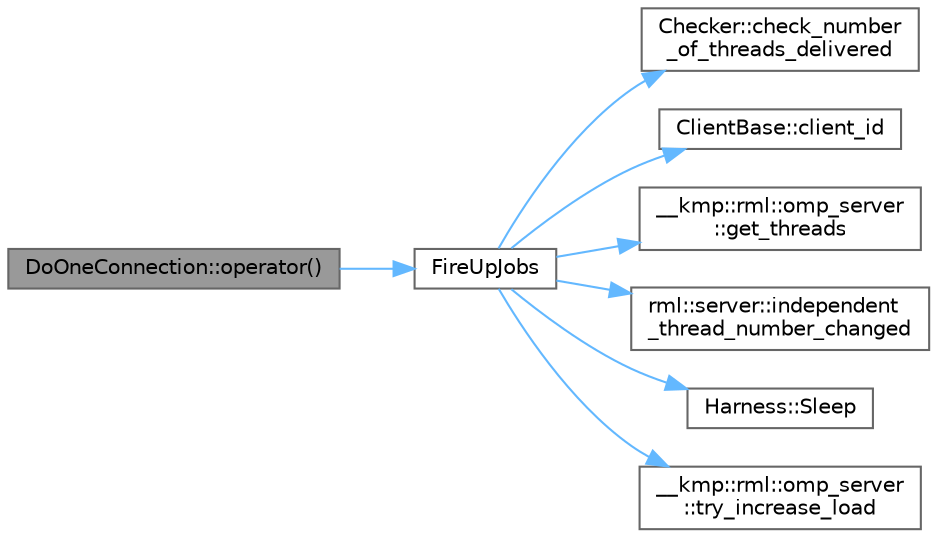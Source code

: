 digraph "DoOneConnection::operator()"
{
 // LATEX_PDF_SIZE
  bgcolor="transparent";
  edge [fontname=Helvetica,fontsize=10,labelfontname=Helvetica,labelfontsize=10];
  node [fontname=Helvetica,fontsize=10,shape=box,height=0.2,width=0.4];
  rankdir="LR";
  Node1 [id="Node000001",label="DoOneConnection::operator()",height=0.2,width=0.4,color="gray40", fillcolor="grey60", style="filled", fontcolor="black",tooltip="Test ith connection"];
  Node1 -> Node2 [id="edge1_Node000001_Node000002",color="steelblue1",style="solid",tooltip=" "];
  Node2 [id="Node000002",label="FireUpJobs",height=0.2,width=0.4,color="grey40", fillcolor="white", style="filled",URL="$test__rml__omp_8cpp.html#a3ac7bea7ef6145a4a10e8bc42ffd04ab",tooltip=" "];
  Node2 -> Node3 [id="edge2_Node000002_Node000003",color="steelblue1",style="solid",tooltip=" "];
  Node3 [id="Node000003",label="Checker::check_number\l_of_threads_delivered",height=0.2,width=0.4,color="grey40", fillcolor="white", style="filled",URL="$class_checker.html#aba7bca4d0608bb0db6284526ad6b678c",tooltip=" "];
  Node2 -> Node4 [id="edge3_Node000002_Node000004",color="steelblue1",style="solid",tooltip=" "];
  Node4 [id="Node000004",label="ClientBase::client_id",height=0.2,width=0.4,color="grey40", fillcolor="white", style="filled",URL="$class_client_base.html#a20f366306bc72126041abf84c3f7f022",tooltip=" "];
  Node2 -> Node5 [id="edge4_Node000002_Node000005",color="steelblue1",style="solid",tooltip=" "];
  Node5 [id="Node000005",label="__kmp::rml::omp_server\l::get_threads",height=0.2,width=0.4,color="grey40", fillcolor="white", style="filled",URL="$class____kmp_1_1rml_1_1omp__server.html#a7ab8dbd3c94a50c907b2aba731c438a8",tooltip="Convert n coins into n threads."];
  Node2 -> Node6 [id="edge5_Node000002_Node000006",color="steelblue1",style="solid",tooltip=" "];
  Node6 [id="Node000006",label="rml::server::independent\l_thread_number_changed",height=0.2,width=0.4,color="grey40", fillcolor="white", style="filled",URL="$classrml_1_1server.html#a45154e61e7c6b60b51d53dacd1d03c2f",tooltip="Called by client to indicate a change in the number of non-RML threads that are running."];
  Node2 -> Node7 [id="edge6_Node000002_Node000007",color="steelblue1",style="solid",tooltip=" "];
  Node7 [id="Node000007",label="Harness::Sleep",height=0.2,width=0.4,color="grey40", fillcolor="white", style="filled",URL="$namespace_harness.html#a6109bacdcb4cd184d842b933d7fb18a4",tooltip=" "];
  Node2 -> Node8 [id="edge7_Node000002_Node000008",color="steelblue1",style="solid",tooltip=" "];
  Node8 [id="Node000008",label="__kmp::rml::omp_server\l::try_increase_load",height=0.2,width=0.4,color="grey40", fillcolor="white", style="filled",URL="$class____kmp_1_1rml_1_1omp__server.html#acc039131c85db996a1e83fb43e061da1",tooltip="Request n coins. Returns number of coins granted. Oversubscription amount if negative."];
}
